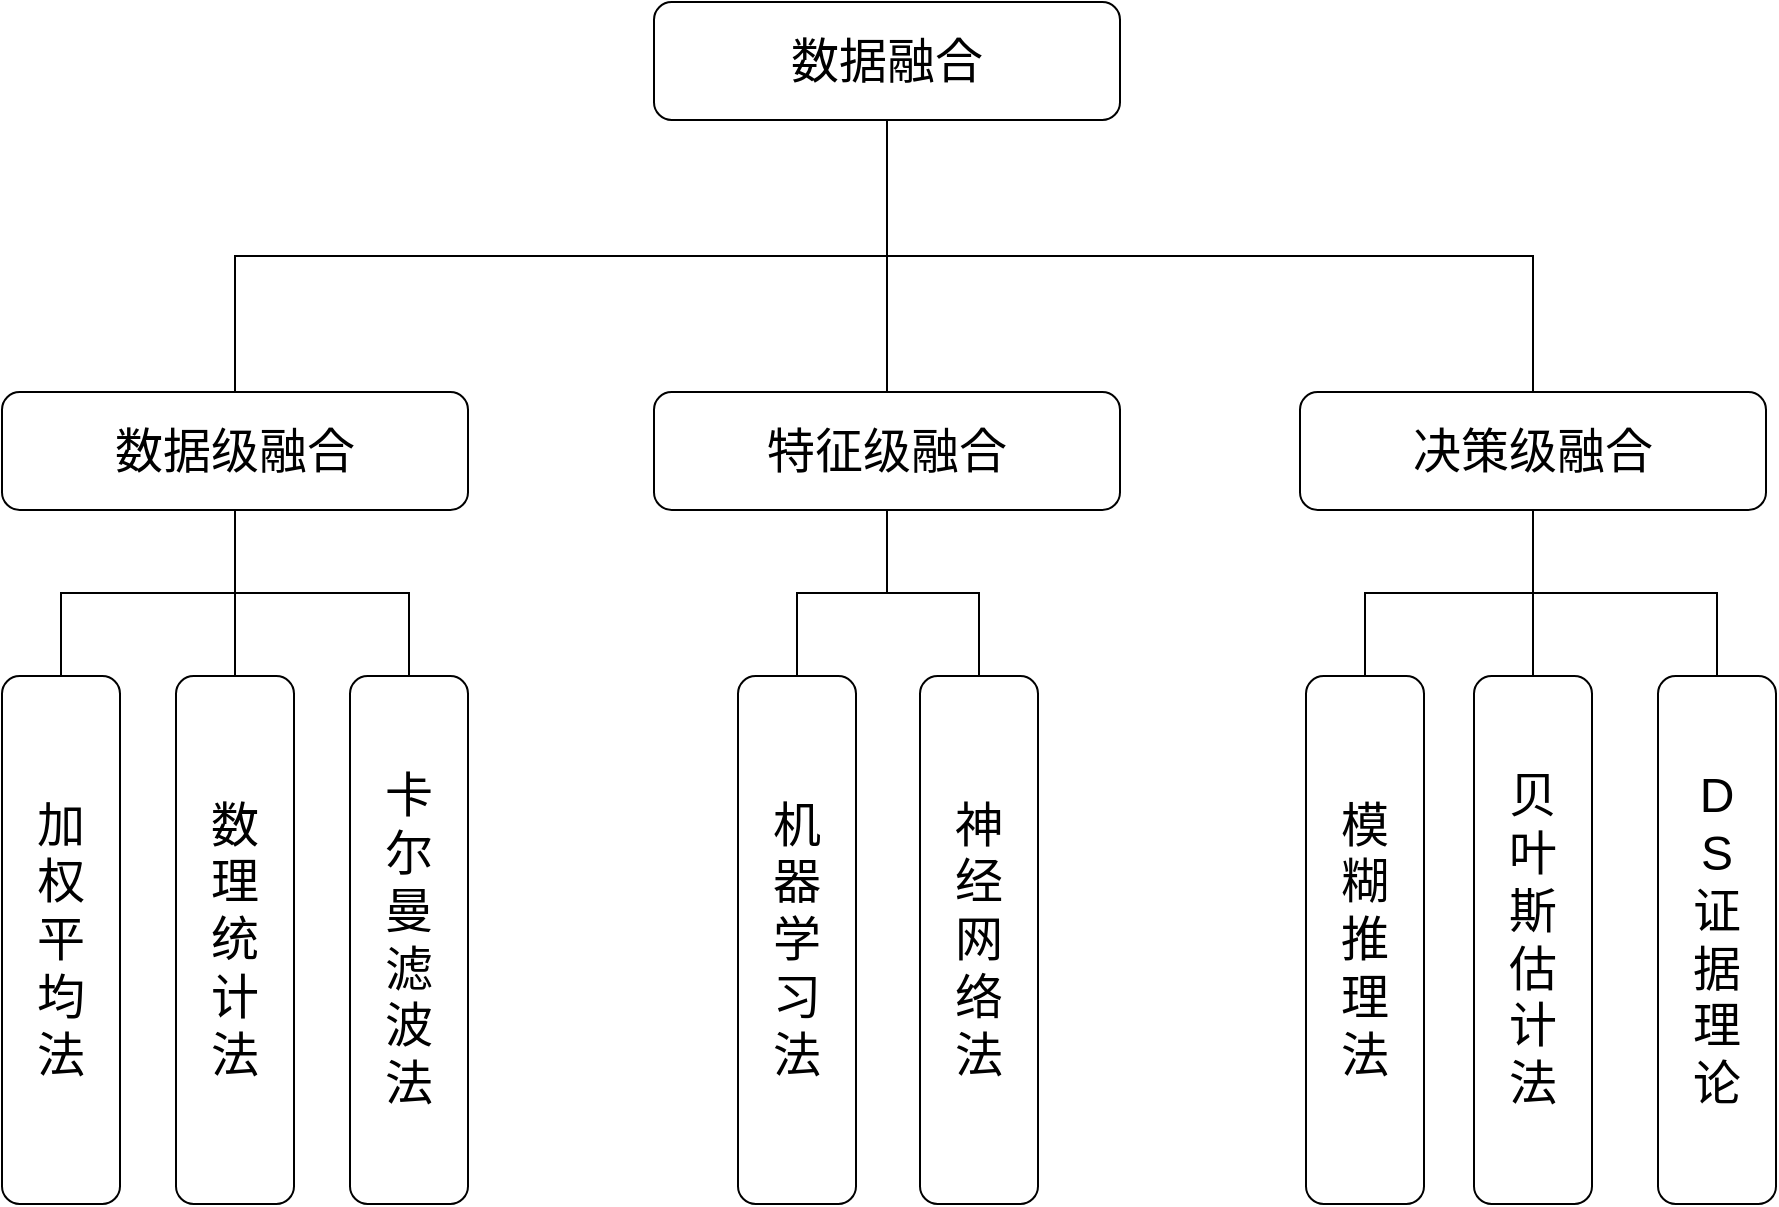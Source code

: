 <mxfile version="22.1.21" type="github">
  <diagram name="Page-1" id="19d8dcba-68ad-dc05-1034-9cf7b2a963f6">
    <mxGraphModel dx="1101" dy="639" grid="0" gridSize="10" guides="1" tooltips="1" connect="1" arrows="1" fold="1" page="1" pageScale="1" pageWidth="4681" pageHeight="3300" background="none" math="0" shadow="0">
      <root>
        <mxCell id="0" />
        <mxCell id="1" parent="0" />
        <mxCell id="cmfV4zfynbJacYZtKS8L-4" style="edgeStyle=orthogonalEdgeStyle;rounded=0;orthogonalLoop=1;jettySize=auto;html=1;exitX=0.5;exitY=1;exitDx=0;exitDy=0;entryX=0.5;entryY=0;entryDx=0;entryDy=0;endArrow=none;endFill=0;" edge="1" parent="1" source="cmfV4zfynbJacYZtKS8L-2" target="cmfV4zfynbJacYZtKS8L-3">
          <mxGeometry relative="1" as="geometry" />
        </mxCell>
        <mxCell id="cmfV4zfynbJacYZtKS8L-7" style="edgeStyle=orthogonalEdgeStyle;rounded=0;orthogonalLoop=1;jettySize=auto;html=1;exitX=0.5;exitY=1;exitDx=0;exitDy=0;endArrow=none;endFill=0;entryX=0.5;entryY=0;entryDx=0;entryDy=0;" edge="1" parent="1" source="cmfV4zfynbJacYZtKS8L-2" target="cmfV4zfynbJacYZtKS8L-5">
          <mxGeometry relative="1" as="geometry">
            <mxPoint x="1040" y="557" as="targetPoint" />
          </mxGeometry>
        </mxCell>
        <mxCell id="cmfV4zfynbJacYZtKS8L-9" style="edgeStyle=orthogonalEdgeStyle;rounded=0;orthogonalLoop=1;jettySize=auto;html=1;exitX=0.5;exitY=1;exitDx=0;exitDy=0;endArrow=none;endFill=0;" edge="1" parent="1" source="cmfV4zfynbJacYZtKS8L-2" target="cmfV4zfynbJacYZtKS8L-6">
          <mxGeometry relative="1" as="geometry" />
        </mxCell>
        <mxCell id="cmfV4zfynbJacYZtKS8L-2" value="&lt;font style=&quot;font-size: 24px;&quot;&gt;数据融合&lt;/font&gt;" style="rounded=1;whiteSpace=wrap;html=1;" vertex="1" parent="1">
          <mxGeometry x="924" y="418" width="233" height="59" as="geometry" />
        </mxCell>
        <mxCell id="cmfV4zfynbJacYZtKS8L-11" style="edgeStyle=orthogonalEdgeStyle;rounded=0;orthogonalLoop=1;jettySize=auto;html=1;exitX=0.5;exitY=1;exitDx=0;exitDy=0;entryX=0.5;entryY=0;entryDx=0;entryDy=0;endArrow=none;endFill=0;" edge="1" parent="1" source="cmfV4zfynbJacYZtKS8L-3" target="cmfV4zfynbJacYZtKS8L-10">
          <mxGeometry relative="1" as="geometry" />
        </mxCell>
        <mxCell id="cmfV4zfynbJacYZtKS8L-13" style="edgeStyle=orthogonalEdgeStyle;rounded=0;orthogonalLoop=1;jettySize=auto;html=1;exitX=0.5;exitY=1;exitDx=0;exitDy=0;endArrow=none;endFill=0;" edge="1" parent="1" source="cmfV4zfynbJacYZtKS8L-3" target="cmfV4zfynbJacYZtKS8L-12">
          <mxGeometry relative="1" as="geometry" />
        </mxCell>
        <mxCell id="cmfV4zfynbJacYZtKS8L-15" style="edgeStyle=orthogonalEdgeStyle;rounded=0;orthogonalLoop=1;jettySize=auto;html=1;exitX=0.5;exitY=1;exitDx=0;exitDy=0;endArrow=none;endFill=0;" edge="1" parent="1" source="cmfV4zfynbJacYZtKS8L-3" target="cmfV4zfynbJacYZtKS8L-14">
          <mxGeometry relative="1" as="geometry" />
        </mxCell>
        <mxCell id="cmfV4zfynbJacYZtKS8L-3" value="&lt;font style=&quot;font-size: 24px;&quot;&gt;数据级融合&lt;/font&gt;" style="rounded=1;whiteSpace=wrap;html=1;" vertex="1" parent="1">
          <mxGeometry x="598" y="613" width="233" height="59" as="geometry" />
        </mxCell>
        <mxCell id="cmfV4zfynbJacYZtKS8L-37" style="edgeStyle=orthogonalEdgeStyle;rounded=0;orthogonalLoop=1;jettySize=auto;html=1;exitX=0.5;exitY=1;exitDx=0;exitDy=0;endArrow=none;endFill=0;" edge="1" parent="1" source="cmfV4zfynbJacYZtKS8L-5" target="cmfV4zfynbJacYZtKS8L-36">
          <mxGeometry relative="1" as="geometry" />
        </mxCell>
        <mxCell id="cmfV4zfynbJacYZtKS8L-41" style="edgeStyle=orthogonalEdgeStyle;rounded=0;orthogonalLoop=1;jettySize=auto;html=1;exitX=0.5;exitY=1;exitDx=0;exitDy=0;endArrow=none;endFill=0;" edge="1" parent="1" source="cmfV4zfynbJacYZtKS8L-5" target="cmfV4zfynbJacYZtKS8L-40">
          <mxGeometry relative="1" as="geometry" />
        </mxCell>
        <mxCell id="cmfV4zfynbJacYZtKS8L-5" value="&lt;font style=&quot;font-size: 24px;&quot;&gt;特征级融合&lt;/font&gt;" style="rounded=1;whiteSpace=wrap;html=1;" vertex="1" parent="1">
          <mxGeometry x="924" y="613" width="233" height="59" as="geometry" />
        </mxCell>
        <mxCell id="cmfV4zfynbJacYZtKS8L-33" style="edgeStyle=orthogonalEdgeStyle;rounded=0;orthogonalLoop=1;jettySize=auto;html=1;exitX=0.5;exitY=1;exitDx=0;exitDy=0;entryX=0.5;entryY=0;entryDx=0;entryDy=0;endArrow=none;endFill=0;" edge="1" parent="1" source="cmfV4zfynbJacYZtKS8L-6" target="cmfV4zfynbJacYZtKS8L-29">
          <mxGeometry relative="1" as="geometry" />
        </mxCell>
        <mxCell id="cmfV4zfynbJacYZtKS8L-34" style="edgeStyle=orthogonalEdgeStyle;rounded=0;orthogonalLoop=1;jettySize=auto;html=1;exitX=0.5;exitY=1;exitDx=0;exitDy=0;endArrow=none;endFill=0;" edge="1" parent="1" source="cmfV4zfynbJacYZtKS8L-6" target="cmfV4zfynbJacYZtKS8L-30">
          <mxGeometry relative="1" as="geometry" />
        </mxCell>
        <mxCell id="cmfV4zfynbJacYZtKS8L-35" style="edgeStyle=orthogonalEdgeStyle;rounded=0;orthogonalLoop=1;jettySize=auto;html=1;exitX=0.5;exitY=1;exitDx=0;exitDy=0;endArrow=none;endFill=0;" edge="1" parent="1" source="cmfV4zfynbJacYZtKS8L-6" target="cmfV4zfynbJacYZtKS8L-31">
          <mxGeometry relative="1" as="geometry" />
        </mxCell>
        <mxCell id="cmfV4zfynbJacYZtKS8L-6" value="&lt;font style=&quot;font-size: 24px;&quot;&gt;决策级融合&lt;/font&gt;" style="rounded=1;whiteSpace=wrap;html=1;" vertex="1" parent="1">
          <mxGeometry x="1247" y="613" width="233" height="59" as="geometry" />
        </mxCell>
        <mxCell id="cmfV4zfynbJacYZtKS8L-10" value="&lt;font style=&quot;font-size: 24px;&quot;&gt;加&lt;br&gt;权&lt;br&gt;平&lt;br&gt;均&lt;br&gt;法&lt;/font&gt;" style="rounded=1;whiteSpace=wrap;html=1;" vertex="1" parent="1">
          <mxGeometry x="598" y="755" width="59" height="264" as="geometry" />
        </mxCell>
        <mxCell id="cmfV4zfynbJacYZtKS8L-12" value="&lt;span style=&quot;font-size: 24px;&quot;&gt;数&lt;br&gt;理&lt;br&gt;统&lt;br&gt;计&lt;br&gt;法&lt;/span&gt;" style="rounded=1;whiteSpace=wrap;html=1;" vertex="1" parent="1">
          <mxGeometry x="685" y="755" width="59" height="264" as="geometry" />
        </mxCell>
        <mxCell id="cmfV4zfynbJacYZtKS8L-14" value="&lt;span style=&quot;font-size: 24px;&quot;&gt;卡&lt;br&gt;尔&lt;br&gt;曼&lt;br&gt;滤&lt;br&gt;波&lt;br&gt;法&lt;/span&gt;" style="rounded=1;whiteSpace=wrap;html=1;" vertex="1" parent="1">
          <mxGeometry x="772" y="755" width="59" height="264" as="geometry" />
        </mxCell>
        <mxCell id="cmfV4zfynbJacYZtKS8L-29" value="&lt;span style=&quot;font-size: 24px;&quot;&gt;模&lt;br&gt;糊&lt;br&gt;推&lt;br&gt;理&lt;br&gt;法&lt;/span&gt;" style="rounded=1;whiteSpace=wrap;html=1;" vertex="1" parent="1">
          <mxGeometry x="1250" y="755" width="59" height="264" as="geometry" />
        </mxCell>
        <mxCell id="cmfV4zfynbJacYZtKS8L-30" value="&lt;span style=&quot;font-size: 24px;&quot;&gt;贝&lt;br&gt;叶&lt;br&gt;斯&lt;br&gt;估&lt;br&gt;计&lt;br&gt;法&lt;/span&gt;" style="rounded=1;whiteSpace=wrap;html=1;" vertex="1" parent="1">
          <mxGeometry x="1334" y="755" width="59" height="264" as="geometry" />
        </mxCell>
        <mxCell id="cmfV4zfynbJacYZtKS8L-31" value="&lt;span style=&quot;font-size: 24px;&quot;&gt;D&lt;br&gt;S&lt;br&gt;证&lt;br&gt;据&lt;br&gt;理&lt;br&gt;论&lt;/span&gt;" style="rounded=1;whiteSpace=wrap;html=1;" vertex="1" parent="1">
          <mxGeometry x="1426" y="755" width="59" height="264" as="geometry" />
        </mxCell>
        <mxCell id="cmfV4zfynbJacYZtKS8L-36" value="&lt;span style=&quot;font-size: 24px;&quot;&gt;机&lt;br&gt;器&lt;br&gt;学&lt;br&gt;习&lt;br&gt;法&lt;/span&gt;" style="rounded=1;whiteSpace=wrap;html=1;" vertex="1" parent="1">
          <mxGeometry x="966" y="755" width="59" height="264" as="geometry" />
        </mxCell>
        <mxCell id="cmfV4zfynbJacYZtKS8L-40" value="&lt;span style=&quot;font-size: 24px;&quot;&gt;神&lt;br&gt;经&lt;br&gt;网&lt;br&gt;络&lt;br&gt;法&lt;/span&gt;" style="rounded=1;whiteSpace=wrap;html=1;" vertex="1" parent="1">
          <mxGeometry x="1057" y="755" width="59" height="264" as="geometry" />
        </mxCell>
      </root>
    </mxGraphModel>
  </diagram>
</mxfile>
